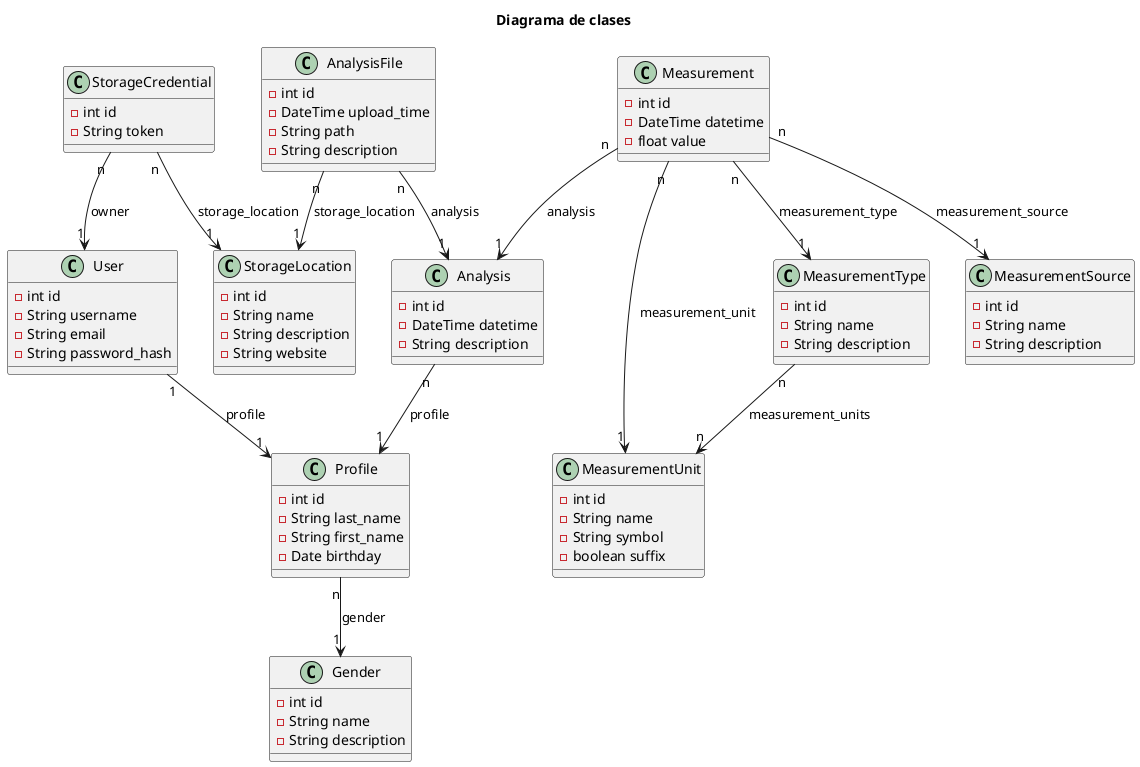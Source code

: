@startuml diagramaClases.png

title Diagrama de clases

class Gender {
    -int id
    -String name
    -String description
}

class Measurement {
    -int id
    -DateTime datetime
    -float value
}

class MeasurementUnit {
    -int id
    -String name
    -String symbol
    -boolean suffix
}

class MeasurementType {
    -int id
    -String name
    -String description
}

class MeasurementSource {
    -int id
    -String name
    -String description
}

class Profile {
    -int id
    -String last_name
    -String first_name
    -Date birthday
}

class User {
    -int id
    -String username
    -String email
    -String password_hash
}

class Analysis {
    -int id
    -DateTime datetime
    -String description
}

class AnalysisFile {
    -int id
    -DateTime upload_time
    -String path
    -String description
}

class StorageLocation {
    -int id
    -String name
    -String description
    -String website
}

class StorageCredential {
    -int id
    -String token
}


'Relaciones

Measurement "n" --> "1" MeasurementUnit : measurement_unit
Measurement "n" --> "1" MeasurementType : measurement_type
Measurement "n" --> "1" MeasurementSource : measurement_source
Measurement "n" --> "1" Analysis : analysis

MeasurementType "n" --> "n" MeasurementUnit : measurement_units

Profile "n" --> "1" Gender : gender

User "1" --> "1" Profile : profile

AnalysisFile "n" --> "1" Analysis : analysis
AnalysisFile "n" --> "1" StorageLocation : storage_location
Analysis "n" --> "1" Profile : profile

StorageCredential "n" --> "1" User : owner
StorageCredential "n" --> "1" StorageLocation : storage_location

@enduml
